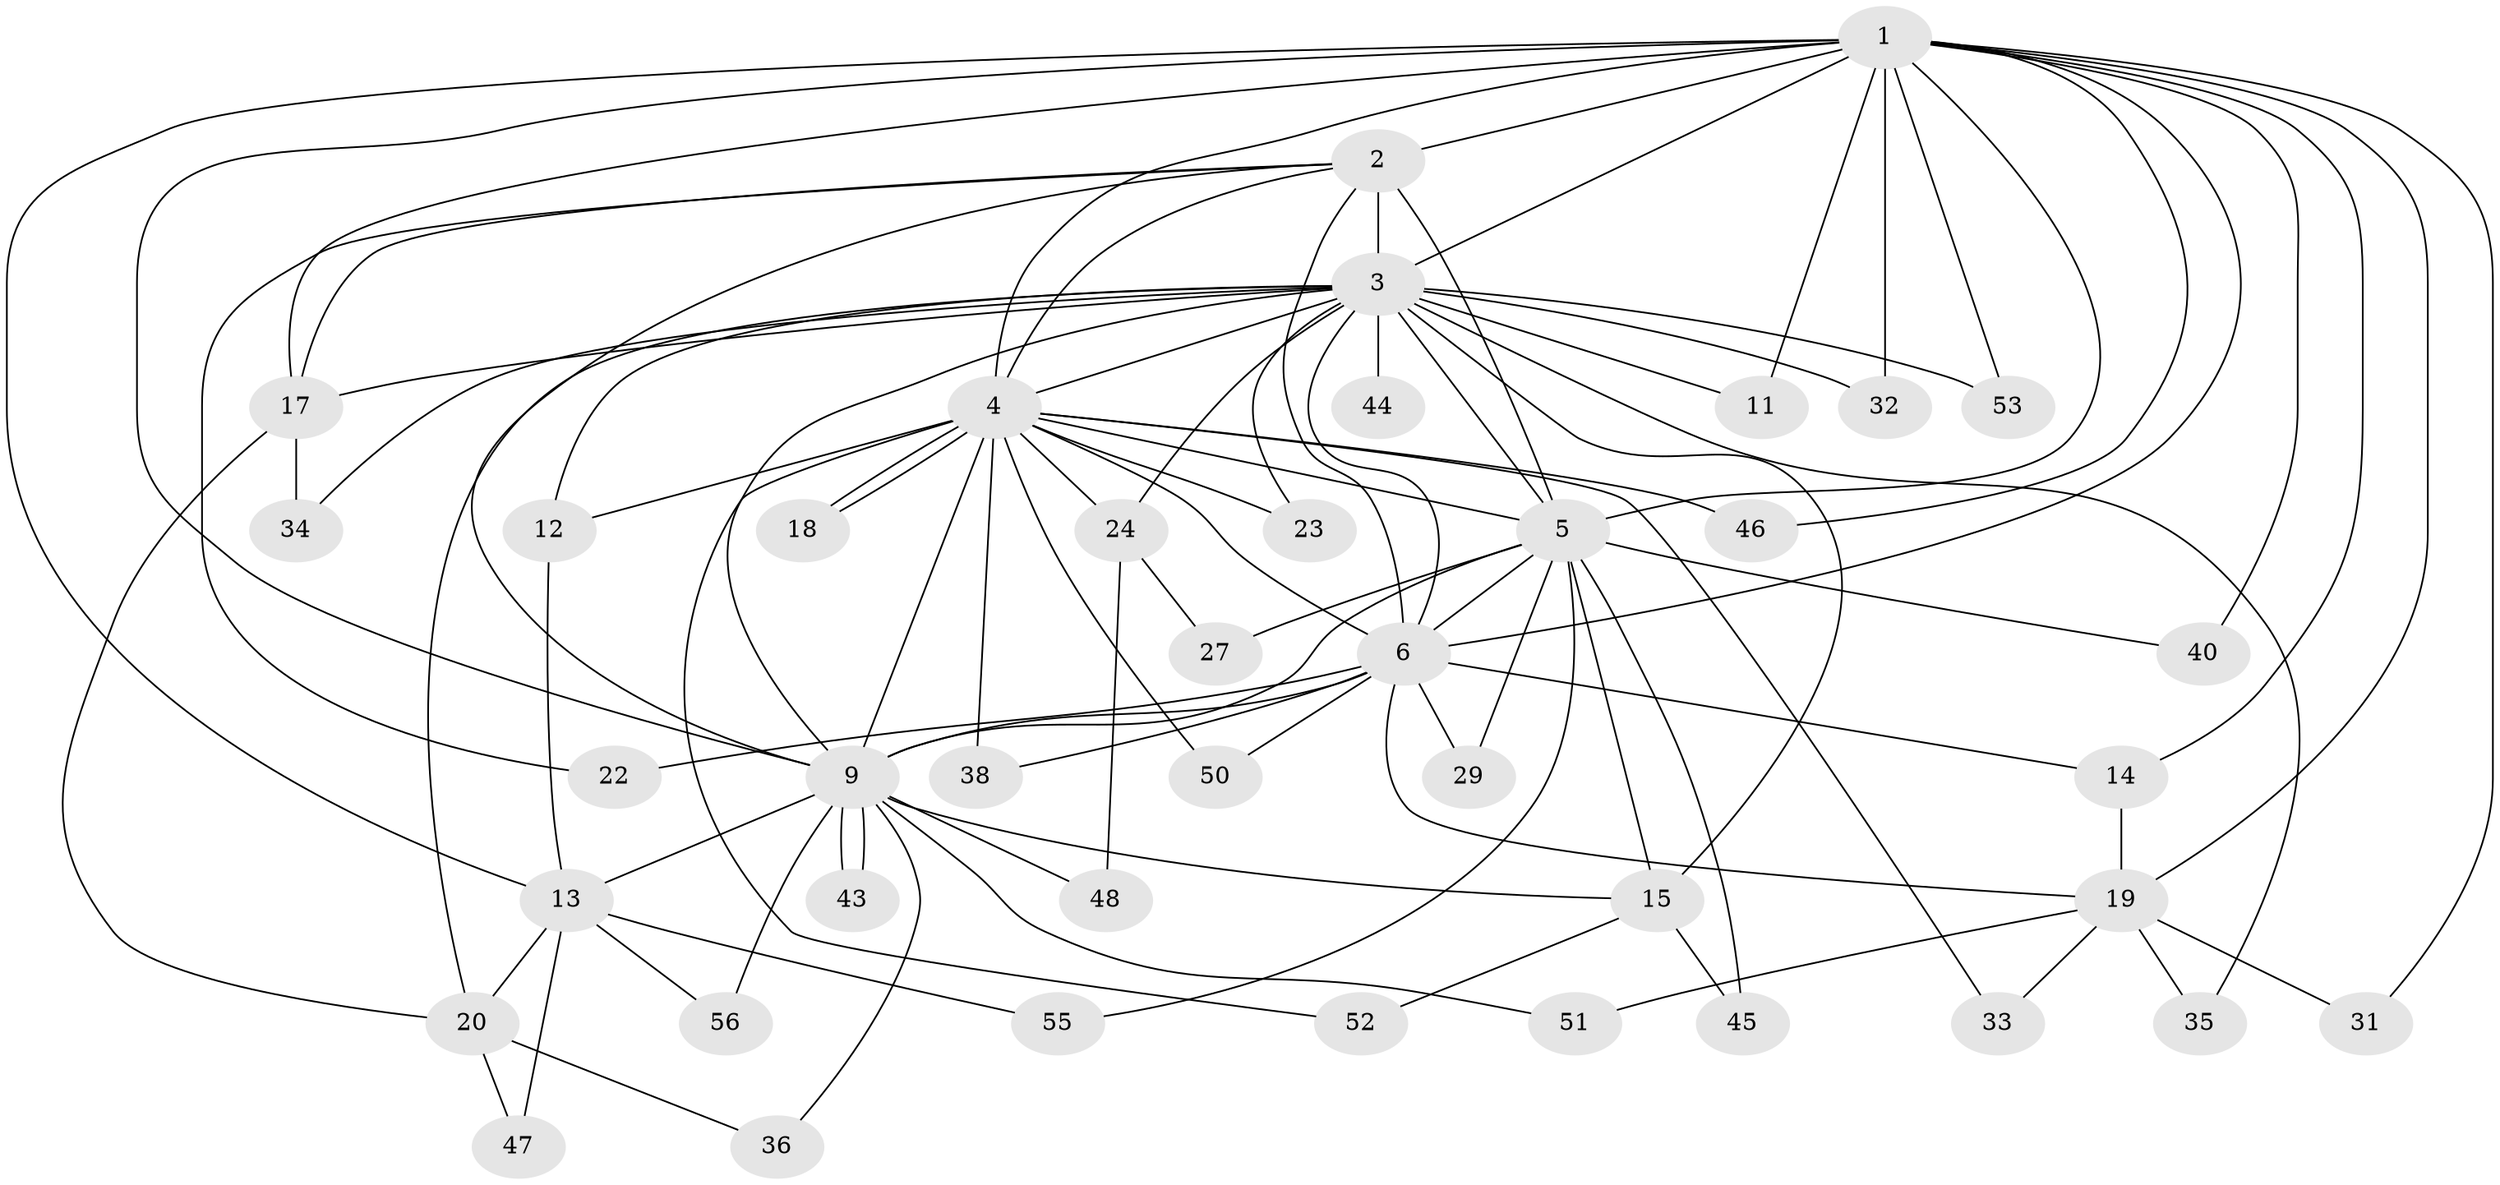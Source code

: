 // original degree distribution, {14: 0.017857142857142856, 11: 0.03571428571428571, 12: 0.017857142857142856, 21: 0.017857142857142856, 18: 0.03571428571428571, 22: 0.017857142857142856, 15: 0.017857142857142856, 13: 0.017857142857142856, 3: 0.10714285714285714, 5: 0.07142857142857142, 2: 0.5892857142857143, 7: 0.017857142857142856, 4: 0.03571428571428571}
// Generated by graph-tools (version 1.1) at 2025/41/03/06/25 10:41:31]
// undirected, 41 vertices, 93 edges
graph export_dot {
graph [start="1"]
  node [color=gray90,style=filled];
  1 [super="+8"];
  2;
  3 [super="+7"];
  4 [super="+39"];
  5 [super="+10"];
  6 [super="+16"];
  9 [super="+41"];
  11 [super="+21"];
  12;
  13 [super="+26"];
  14;
  15 [super="+49"];
  17 [super="+54"];
  18;
  19 [super="+37"];
  20 [super="+28"];
  22 [super="+30"];
  23 [super="+25"];
  24;
  27;
  29;
  31;
  32;
  33;
  34;
  35;
  36;
  38;
  40 [super="+42"];
  43;
  44;
  45;
  46;
  47;
  48;
  50;
  51;
  52;
  53;
  55;
  56;
  1 -- 2 [weight=2];
  1 -- 3 [weight=4];
  1 -- 4 [weight=2];
  1 -- 5 [weight=4];
  1 -- 6 [weight=2];
  1 -- 9 [weight=2];
  1 -- 11;
  1 -- 19;
  1 -- 32;
  1 -- 40 [weight=2];
  1 -- 46;
  1 -- 14;
  1 -- 17;
  1 -- 53;
  1 -- 31;
  1 -- 13;
  2 -- 3 [weight=2];
  2 -- 4;
  2 -- 5 [weight=2];
  2 -- 6;
  2 -- 9;
  2 -- 22;
  2 -- 17;
  3 -- 4 [weight=2];
  3 -- 5 [weight=4];
  3 -- 6 [weight=3];
  3 -- 9 [weight=2];
  3 -- 11 [weight=2];
  3 -- 44 [weight=2];
  3 -- 53;
  3 -- 12;
  3 -- 17;
  3 -- 20;
  3 -- 23 [weight=2];
  3 -- 24;
  3 -- 32;
  3 -- 34;
  3 -- 35;
  3 -- 15;
  4 -- 5 [weight=2];
  4 -- 6;
  4 -- 9;
  4 -- 12;
  4 -- 18;
  4 -- 18;
  4 -- 23;
  4 -- 24;
  4 -- 33;
  4 -- 38;
  4 -- 46;
  4 -- 50;
  4 -- 52;
  5 -- 6 [weight=2];
  5 -- 9 [weight=2];
  5 -- 27;
  5 -- 40;
  5 -- 45;
  5 -- 15;
  5 -- 55;
  5 -- 29;
  6 -- 9 [weight=2];
  6 -- 14;
  6 -- 19;
  6 -- 22 [weight=2];
  6 -- 29;
  6 -- 38;
  6 -- 50;
  9 -- 13;
  9 -- 15;
  9 -- 36;
  9 -- 43;
  9 -- 43;
  9 -- 48;
  9 -- 51;
  9 -- 56;
  12 -- 13;
  13 -- 55;
  13 -- 56;
  13 -- 47;
  13 -- 20;
  14 -- 19;
  15 -- 45;
  15 -- 52;
  17 -- 20;
  17 -- 34;
  19 -- 31;
  19 -- 33;
  19 -- 35;
  19 -- 51;
  20 -- 36;
  20 -- 47;
  24 -- 27;
  24 -- 48;
}
